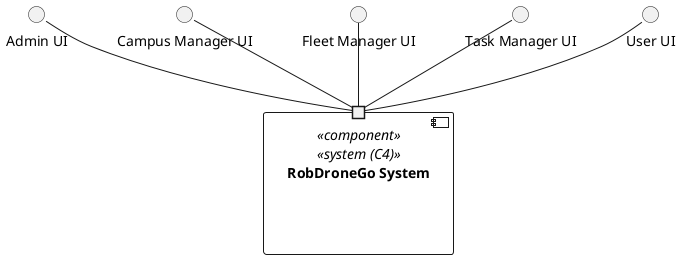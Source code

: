 @startuml logical-view
top to bottom direction

interface "Admin UI" as AUI
interface "Campus Manager UI" as CUI
interface "Fleet Manager UI" as FUI
interface "Task Manager UI" as TUI
interface "User UI" as UUI

component "RobDroneGo System" <<component>> <<system (C4)>> {
  portin " " as P1
}

AUI -- P1
CUI -- P1
FUI -- P1
TUI -- P1
UUI -- P1

@enduml
